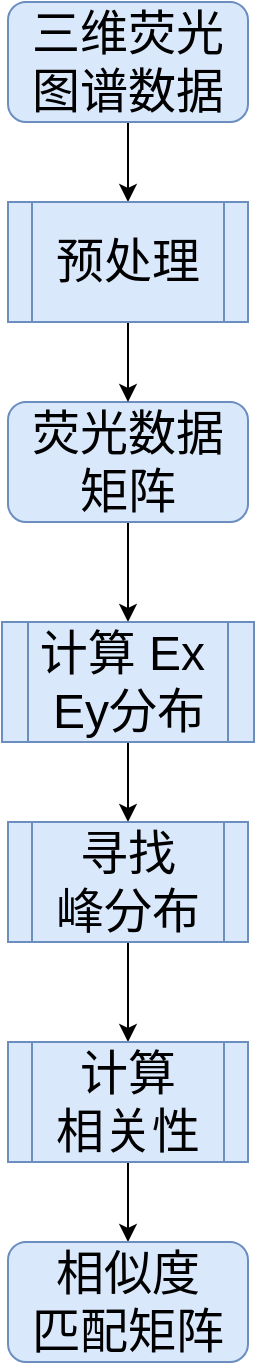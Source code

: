 <mxfile version="14.5.4" type="github">
  <diagram id="CJrdobW5BP4ZCAPr7y61" name="Page-1">
    <mxGraphModel dx="868" dy="393" grid="1" gridSize="10" guides="1" tooltips="1" connect="1" arrows="1" fold="1" page="1" pageScale="1" pageWidth="827" pageHeight="1169" math="0" shadow="0">
      <root>
        <mxCell id="0" />
        <mxCell id="1" parent="0" />
        <mxCell id="mn6eRh8IaDrxK1ROBiQj-8" style="edgeStyle=orthogonalEdgeStyle;rounded=0;orthogonalLoop=1;jettySize=auto;html=1;exitX=0.5;exitY=1;exitDx=0;exitDy=0;entryX=0.5;entryY=0;entryDx=0;entryDy=0;" edge="1" parent="1" source="mn6eRh8IaDrxK1ROBiQj-1" target="mn6eRh8IaDrxK1ROBiQj-3">
          <mxGeometry relative="1" as="geometry" />
        </mxCell>
        <mxCell id="mn6eRh8IaDrxK1ROBiQj-1" value="&lt;font style=&quot;font-size: 24px&quot;&gt;三维荧光图谱数据&lt;/font&gt;" style="rounded=1;whiteSpace=wrap;html=1;fillColor=#dae8fc;strokeColor=#6c8ebf;" vertex="1" parent="1">
          <mxGeometry x="350" y="100" width="120" height="60" as="geometry" />
        </mxCell>
        <mxCell id="mn6eRh8IaDrxK1ROBiQj-10" style="edgeStyle=orthogonalEdgeStyle;rounded=0;orthogonalLoop=1;jettySize=auto;html=1;exitX=0.5;exitY=1;exitDx=0;exitDy=0;entryX=0.5;entryY=0;entryDx=0;entryDy=0;" edge="1" parent="1" source="mn6eRh8IaDrxK1ROBiQj-2" target="mn6eRh8IaDrxK1ROBiQj-4">
          <mxGeometry relative="1" as="geometry" />
        </mxCell>
        <mxCell id="mn6eRh8IaDrxK1ROBiQj-2" value="&lt;font style=&quot;font-size: 24px&quot;&gt;荧光数据矩阵&lt;/font&gt;" style="rounded=1;whiteSpace=wrap;html=1;fillColor=#dae8fc;strokeColor=#6c8ebf;" vertex="1" parent="1">
          <mxGeometry x="350" y="300" width="120" height="60" as="geometry" />
        </mxCell>
        <mxCell id="mn6eRh8IaDrxK1ROBiQj-9" style="edgeStyle=orthogonalEdgeStyle;rounded=0;orthogonalLoop=1;jettySize=auto;html=1;exitX=0.5;exitY=1;exitDx=0;exitDy=0;" edge="1" parent="1" source="mn6eRh8IaDrxK1ROBiQj-3" target="mn6eRh8IaDrxK1ROBiQj-2">
          <mxGeometry relative="1" as="geometry" />
        </mxCell>
        <mxCell id="mn6eRh8IaDrxK1ROBiQj-3" value="&lt;span style=&quot;font-size: 24px&quot;&gt;预处理&lt;/span&gt;" style="shape=process;whiteSpace=wrap;html=1;backgroundOutline=1;fillColor=#dae8fc;strokeColor=#6c8ebf;" vertex="1" parent="1">
          <mxGeometry x="350" y="200" width="120" height="60" as="geometry" />
        </mxCell>
        <mxCell id="mn6eRh8IaDrxK1ROBiQj-11" style="edgeStyle=orthogonalEdgeStyle;rounded=0;orthogonalLoop=1;jettySize=auto;html=1;exitX=0.5;exitY=1;exitDx=0;exitDy=0;" edge="1" parent="1" source="mn6eRh8IaDrxK1ROBiQj-4" target="mn6eRh8IaDrxK1ROBiQj-5">
          <mxGeometry relative="1" as="geometry" />
        </mxCell>
        <mxCell id="mn6eRh8IaDrxK1ROBiQj-4" value="&lt;font style=&quot;font-size: 24px&quot;&gt;计算 Ex&amp;nbsp;&lt;br&gt;Ey分布&lt;/font&gt;" style="shape=process;whiteSpace=wrap;html=1;backgroundOutline=1;fillColor=#dae8fc;strokeColor=#6c8ebf;" vertex="1" parent="1">
          <mxGeometry x="347" y="410" width="126" height="60" as="geometry" />
        </mxCell>
        <mxCell id="mn6eRh8IaDrxK1ROBiQj-12" style="edgeStyle=orthogonalEdgeStyle;rounded=0;orthogonalLoop=1;jettySize=auto;html=1;exitX=0.5;exitY=1;exitDx=0;exitDy=0;entryX=0.5;entryY=0;entryDx=0;entryDy=0;" edge="1" parent="1" source="mn6eRh8IaDrxK1ROBiQj-5" target="mn6eRh8IaDrxK1ROBiQj-6">
          <mxGeometry relative="1" as="geometry" />
        </mxCell>
        <mxCell id="mn6eRh8IaDrxK1ROBiQj-5" value="&lt;font style=&quot;font-size: 24px&quot;&gt;寻找&lt;br&gt;峰分布&lt;/font&gt;" style="shape=process;whiteSpace=wrap;html=1;backgroundOutline=1;fillColor=#dae8fc;strokeColor=#6c8ebf;" vertex="1" parent="1">
          <mxGeometry x="350" y="510" width="120" height="60" as="geometry" />
        </mxCell>
        <mxCell id="mn6eRh8IaDrxK1ROBiQj-13" style="edgeStyle=orthogonalEdgeStyle;rounded=0;orthogonalLoop=1;jettySize=auto;html=1;exitX=0.5;exitY=1;exitDx=0;exitDy=0;" edge="1" parent="1" source="mn6eRh8IaDrxK1ROBiQj-6" target="mn6eRh8IaDrxK1ROBiQj-7">
          <mxGeometry relative="1" as="geometry" />
        </mxCell>
        <mxCell id="mn6eRh8IaDrxK1ROBiQj-6" value="&lt;font style=&quot;font-size: 24px&quot;&gt;计算&lt;br&gt;相关性&lt;br&gt;&lt;/font&gt;" style="shape=process;whiteSpace=wrap;html=1;backgroundOutline=1;fillColor=#dae8fc;strokeColor=#6c8ebf;" vertex="1" parent="1">
          <mxGeometry x="350" y="620" width="120" height="60" as="geometry" />
        </mxCell>
        <mxCell id="mn6eRh8IaDrxK1ROBiQj-7" value="&lt;font style=&quot;font-size: 24px&quot;&gt;相似度&lt;br&gt;匹配矩阵&lt;/font&gt;" style="rounded=1;whiteSpace=wrap;html=1;fillColor=#dae8fc;strokeColor=#6c8ebf;" vertex="1" parent="1">
          <mxGeometry x="350" y="720" width="120" height="60" as="geometry" />
        </mxCell>
      </root>
    </mxGraphModel>
  </diagram>
</mxfile>
